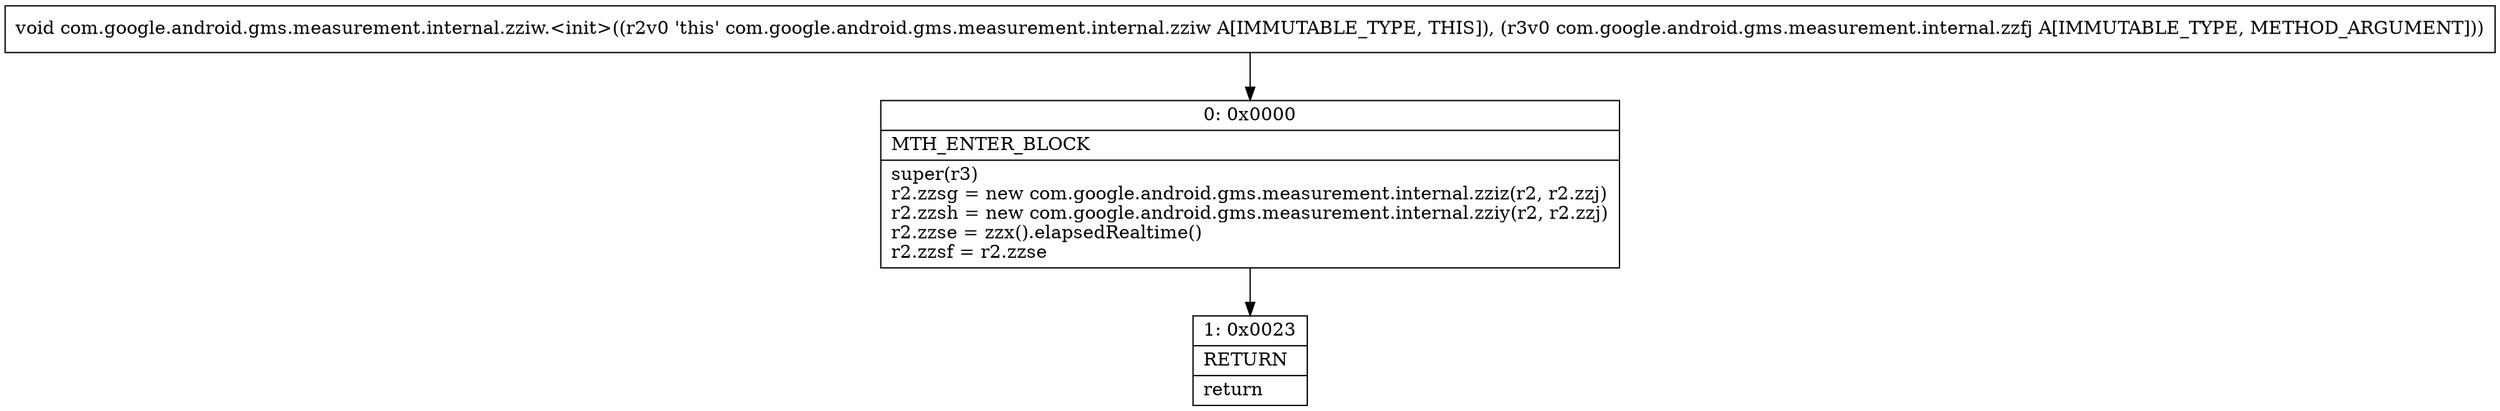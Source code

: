 digraph "CFG forcom.google.android.gms.measurement.internal.zziw.\<init\>(Lcom\/google\/android\/gms\/measurement\/internal\/zzfj;)V" {
Node_0 [shape=record,label="{0\:\ 0x0000|MTH_ENTER_BLOCK\l|super(r3)\lr2.zzsg = new com.google.android.gms.measurement.internal.zziz(r2, r2.zzj)\lr2.zzsh = new com.google.android.gms.measurement.internal.zziy(r2, r2.zzj)\lr2.zzse = zzx().elapsedRealtime()\lr2.zzsf = r2.zzse\l}"];
Node_1 [shape=record,label="{1\:\ 0x0023|RETURN\l|return\l}"];
MethodNode[shape=record,label="{void com.google.android.gms.measurement.internal.zziw.\<init\>((r2v0 'this' com.google.android.gms.measurement.internal.zziw A[IMMUTABLE_TYPE, THIS]), (r3v0 com.google.android.gms.measurement.internal.zzfj A[IMMUTABLE_TYPE, METHOD_ARGUMENT])) }"];
MethodNode -> Node_0;
Node_0 -> Node_1;
}

